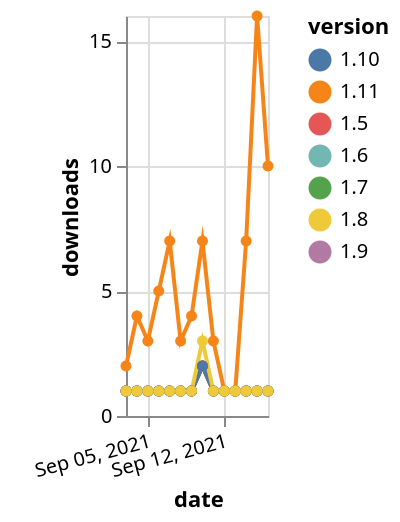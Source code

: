 {"$schema": "https://vega.github.io/schema/vega-lite/v5.json", "description": "A simple bar chart with embedded data.", "data": {"values": [{"date": "2021-09-03", "total": 916, "delta": 1, "version": "1.6"}, {"date": "2021-09-04", "total": 917, "delta": 1, "version": "1.6"}, {"date": "2021-09-05", "total": 918, "delta": 1, "version": "1.6"}, {"date": "2021-09-06", "total": 919, "delta": 1, "version": "1.6"}, {"date": "2021-09-07", "total": 920, "delta": 1, "version": "1.6"}, {"date": "2021-09-08", "total": 921, "delta": 1, "version": "1.6"}, {"date": "2021-09-09", "total": 922, "delta": 1, "version": "1.6"}, {"date": "2021-09-10", "total": 924, "delta": 2, "version": "1.6"}, {"date": "2021-09-11", "total": 925, "delta": 1, "version": "1.6"}, {"date": "2021-09-12", "total": 926, "delta": 1, "version": "1.6"}, {"date": "2021-09-13", "total": 927, "delta": 1, "version": "1.6"}, {"date": "2021-09-14", "total": 928, "delta": 1, "version": "1.6"}, {"date": "2021-09-15", "total": 929, "delta": 1, "version": "1.6"}, {"date": "2021-09-16", "total": 930, "delta": 1, "version": "1.6"}, {"date": "2021-09-03", "total": 1020, "delta": 1, "version": "1.7"}, {"date": "2021-09-04", "total": 1021, "delta": 1, "version": "1.7"}, {"date": "2021-09-05", "total": 1022, "delta": 1, "version": "1.7"}, {"date": "2021-09-06", "total": 1023, "delta": 1, "version": "1.7"}, {"date": "2021-09-07", "total": 1024, "delta": 1, "version": "1.7"}, {"date": "2021-09-08", "total": 1025, "delta": 1, "version": "1.7"}, {"date": "2021-09-09", "total": 1026, "delta": 1, "version": "1.7"}, {"date": "2021-09-10", "total": 1028, "delta": 2, "version": "1.7"}, {"date": "2021-09-11", "total": 1029, "delta": 1, "version": "1.7"}, {"date": "2021-09-12", "total": 1030, "delta": 1, "version": "1.7"}, {"date": "2021-09-13", "total": 1031, "delta": 1, "version": "1.7"}, {"date": "2021-09-14", "total": 1032, "delta": 1, "version": "1.7"}, {"date": "2021-09-15", "total": 1033, "delta": 1, "version": "1.7"}, {"date": "2021-09-16", "total": 1034, "delta": 1, "version": "1.7"}, {"date": "2021-09-03", "total": 253, "delta": 1, "version": "1.9"}, {"date": "2021-09-04", "total": 254, "delta": 1, "version": "1.9"}, {"date": "2021-09-05", "total": 255, "delta": 1, "version": "1.9"}, {"date": "2021-09-06", "total": 256, "delta": 1, "version": "1.9"}, {"date": "2021-09-07", "total": 257, "delta": 1, "version": "1.9"}, {"date": "2021-09-08", "total": 258, "delta": 1, "version": "1.9"}, {"date": "2021-09-09", "total": 259, "delta": 1, "version": "1.9"}, {"date": "2021-09-10", "total": 261, "delta": 2, "version": "1.9"}, {"date": "2021-09-11", "total": 262, "delta": 1, "version": "1.9"}, {"date": "2021-09-12", "total": 263, "delta": 1, "version": "1.9"}, {"date": "2021-09-13", "total": 264, "delta": 1, "version": "1.9"}, {"date": "2021-09-14", "total": 265, "delta": 1, "version": "1.9"}, {"date": "2021-09-15", "total": 266, "delta": 1, "version": "1.9"}, {"date": "2021-09-16", "total": 267, "delta": 1, "version": "1.9"}, {"date": "2021-09-03", "total": 1369, "delta": 1, "version": "1.5"}, {"date": "2021-09-04", "total": 1370, "delta": 1, "version": "1.5"}, {"date": "2021-09-05", "total": 1371, "delta": 1, "version": "1.5"}, {"date": "2021-09-06", "total": 1372, "delta": 1, "version": "1.5"}, {"date": "2021-09-07", "total": 1373, "delta": 1, "version": "1.5"}, {"date": "2021-09-08", "total": 1374, "delta": 1, "version": "1.5"}, {"date": "2021-09-09", "total": 1375, "delta": 1, "version": "1.5"}, {"date": "2021-09-10", "total": 1377, "delta": 2, "version": "1.5"}, {"date": "2021-09-11", "total": 1378, "delta": 1, "version": "1.5"}, {"date": "2021-09-12", "total": 1379, "delta": 1, "version": "1.5"}, {"date": "2021-09-13", "total": 1380, "delta": 1, "version": "1.5"}, {"date": "2021-09-14", "total": 1381, "delta": 1, "version": "1.5"}, {"date": "2021-09-15", "total": 1382, "delta": 1, "version": "1.5"}, {"date": "2021-09-16", "total": 1383, "delta": 1, "version": "1.5"}, {"date": "2021-09-03", "total": 223, "delta": 1, "version": "1.10"}, {"date": "2021-09-04", "total": 224, "delta": 1, "version": "1.10"}, {"date": "2021-09-05", "total": 225, "delta": 1, "version": "1.10"}, {"date": "2021-09-06", "total": 226, "delta": 1, "version": "1.10"}, {"date": "2021-09-07", "total": 227, "delta": 1, "version": "1.10"}, {"date": "2021-09-08", "total": 228, "delta": 1, "version": "1.10"}, {"date": "2021-09-09", "total": 229, "delta": 1, "version": "1.10"}, {"date": "2021-09-10", "total": 231, "delta": 2, "version": "1.10"}, {"date": "2021-09-11", "total": 232, "delta": 1, "version": "1.10"}, {"date": "2021-09-12", "total": 233, "delta": 1, "version": "1.10"}, {"date": "2021-09-13", "total": 234, "delta": 1, "version": "1.10"}, {"date": "2021-09-14", "total": 235, "delta": 1, "version": "1.10"}, {"date": "2021-09-15", "total": 236, "delta": 1, "version": "1.10"}, {"date": "2021-09-16", "total": 237, "delta": 1, "version": "1.10"}, {"date": "2021-09-03", "total": 979, "delta": 2, "version": "1.11"}, {"date": "2021-09-04", "total": 983, "delta": 4, "version": "1.11"}, {"date": "2021-09-05", "total": 986, "delta": 3, "version": "1.11"}, {"date": "2021-09-06", "total": 991, "delta": 5, "version": "1.11"}, {"date": "2021-09-07", "total": 998, "delta": 7, "version": "1.11"}, {"date": "2021-09-08", "total": 1001, "delta": 3, "version": "1.11"}, {"date": "2021-09-09", "total": 1005, "delta": 4, "version": "1.11"}, {"date": "2021-09-10", "total": 1012, "delta": 7, "version": "1.11"}, {"date": "2021-09-11", "total": 1015, "delta": 3, "version": "1.11"}, {"date": "2021-09-12", "total": 1016, "delta": 1, "version": "1.11"}, {"date": "2021-09-13", "total": 1017, "delta": 1, "version": "1.11"}, {"date": "2021-09-14", "total": 1024, "delta": 7, "version": "1.11"}, {"date": "2021-09-15", "total": 1040, "delta": 16, "version": "1.11"}, {"date": "2021-09-16", "total": 1050, "delta": 10, "version": "1.11"}, {"date": "2021-09-03", "total": 1115, "delta": 1, "version": "1.8"}, {"date": "2021-09-04", "total": 1116, "delta": 1, "version": "1.8"}, {"date": "2021-09-05", "total": 1117, "delta": 1, "version": "1.8"}, {"date": "2021-09-06", "total": 1118, "delta": 1, "version": "1.8"}, {"date": "2021-09-07", "total": 1119, "delta": 1, "version": "1.8"}, {"date": "2021-09-08", "total": 1120, "delta": 1, "version": "1.8"}, {"date": "2021-09-09", "total": 1121, "delta": 1, "version": "1.8"}, {"date": "2021-09-10", "total": 1124, "delta": 3, "version": "1.8"}, {"date": "2021-09-11", "total": 1125, "delta": 1, "version": "1.8"}, {"date": "2021-09-12", "total": 1126, "delta": 1, "version": "1.8"}, {"date": "2021-09-13", "total": 1127, "delta": 1, "version": "1.8"}, {"date": "2021-09-14", "total": 1128, "delta": 1, "version": "1.8"}, {"date": "2021-09-15", "total": 1129, "delta": 1, "version": "1.8"}, {"date": "2021-09-16", "total": 1130, "delta": 1, "version": "1.8"}]}, "width": "container", "mark": {"type": "line", "point": {"filled": true}}, "encoding": {"x": {"field": "date", "type": "temporal", "timeUnit": "yearmonthdate", "title": "date", "axis": {"labelAngle": -15}}, "y": {"field": "delta", "type": "quantitative", "title": "downloads"}, "color": {"field": "version", "type": "nominal"}, "tooltip": {"field": "delta"}}}